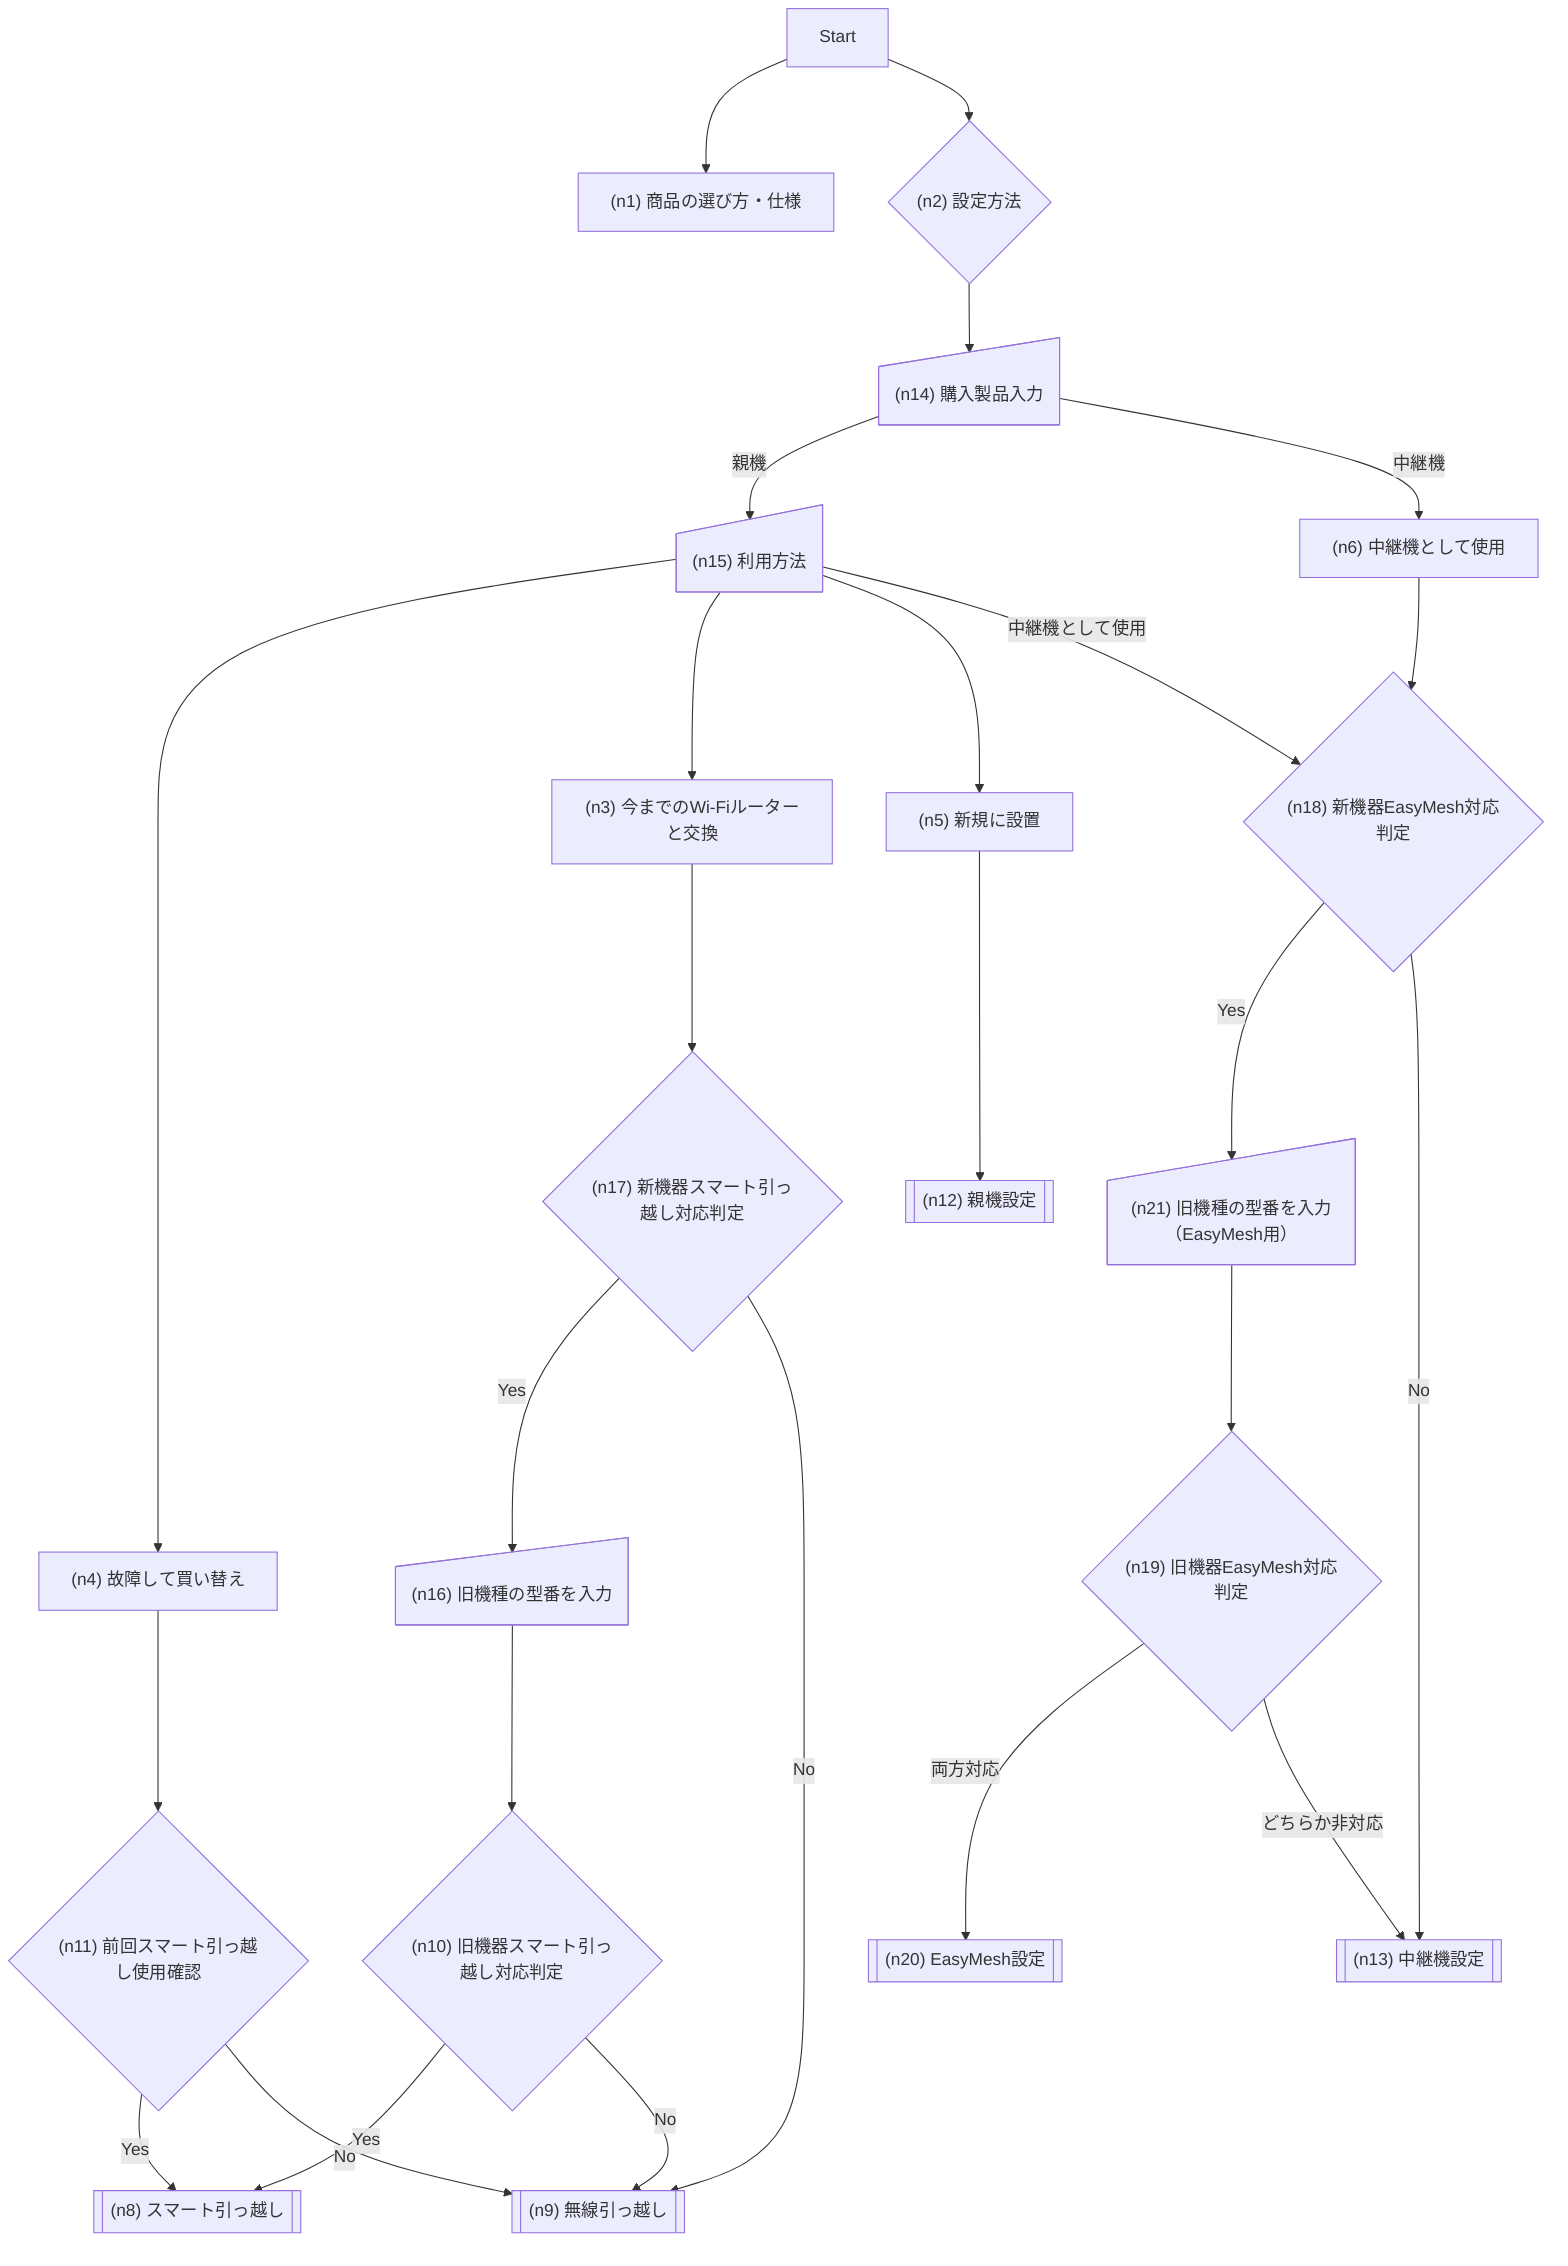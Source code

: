 ---
config:
  layout: dagre
---
flowchart TD
    start["Start"] --> n1["(n1) 商品の選び方・仕様"] & n2["(n2) 設定方法"]
    n2 --> n14["(n14) 購入製品入力"]
    n14 -- 親機 --> n15["(n15) 利用方法"]
    n14 -- 中継機 --> n6["(n6) 中継機として使用"]
    n15 --> n4 & n3 & n5
    n15 -- "中継機として使用" --> n18["(n18) 新機器EasyMesh対応判定"]
    
    n3["(n3) 今までのWi-Fiルーターと交換"] --> n17["(n17) 新機器スマート引っ越し対応判定"]
    n17 -- Yes --> n16["(n16) 旧機種の型番を入力"]
    n17 -- No --> n9["(n9) 無線引っ越し"]
    n16 --> n10["(n10) 旧機器スマート引っ越し対応判定"]
    n10 -- Yes --> n8["(n8) スマート引っ越し"]
    n10 -- No --> n9

    n4["(n4) 故障して買い替え"] --> n11["(n11) 前回スマート引っ越し使用確認"]
    n11 -- Yes --> n8
    n11 -- No --> n9

    n5["(n5) 新規に設置"] --> n12["(n12) 親機設定"]
    n6 --> n18["(n18) 新機器EasyMesh対応判定"]
    n18 -- Yes --> n21["(n21) 旧機種の型番を入力（EasyMesh用）"]
    n18 -- No --> n13["(n13) 中継機設定"]
    n21 --> n19["(n19) 旧機器EasyMesh対応判定"]
    n19 -- "両方対応" --> n20["(n20) EasyMesh設定"]
    n19 -- "どちらか非対応" --> n13
    
    n2@{ shape: diam}
    n14@{ shape: manual-input}
    n15@{ shape: manual-input}
    n17@{ shape: diam}
    n16@{ shape: manual-input}
    n21@{ shape: manual-input}
    n10@{ shape: diam}
    n11@{ shape: diam}
    n18@{ shape: diam}
    n19@{ shape: diam}
    n8@{ shape: subproc}
    n9@{ shape: subproc}
    n12@{ shape: subproc}
    n13@{ shape: subproc}
    n20@{ shape: subproc}